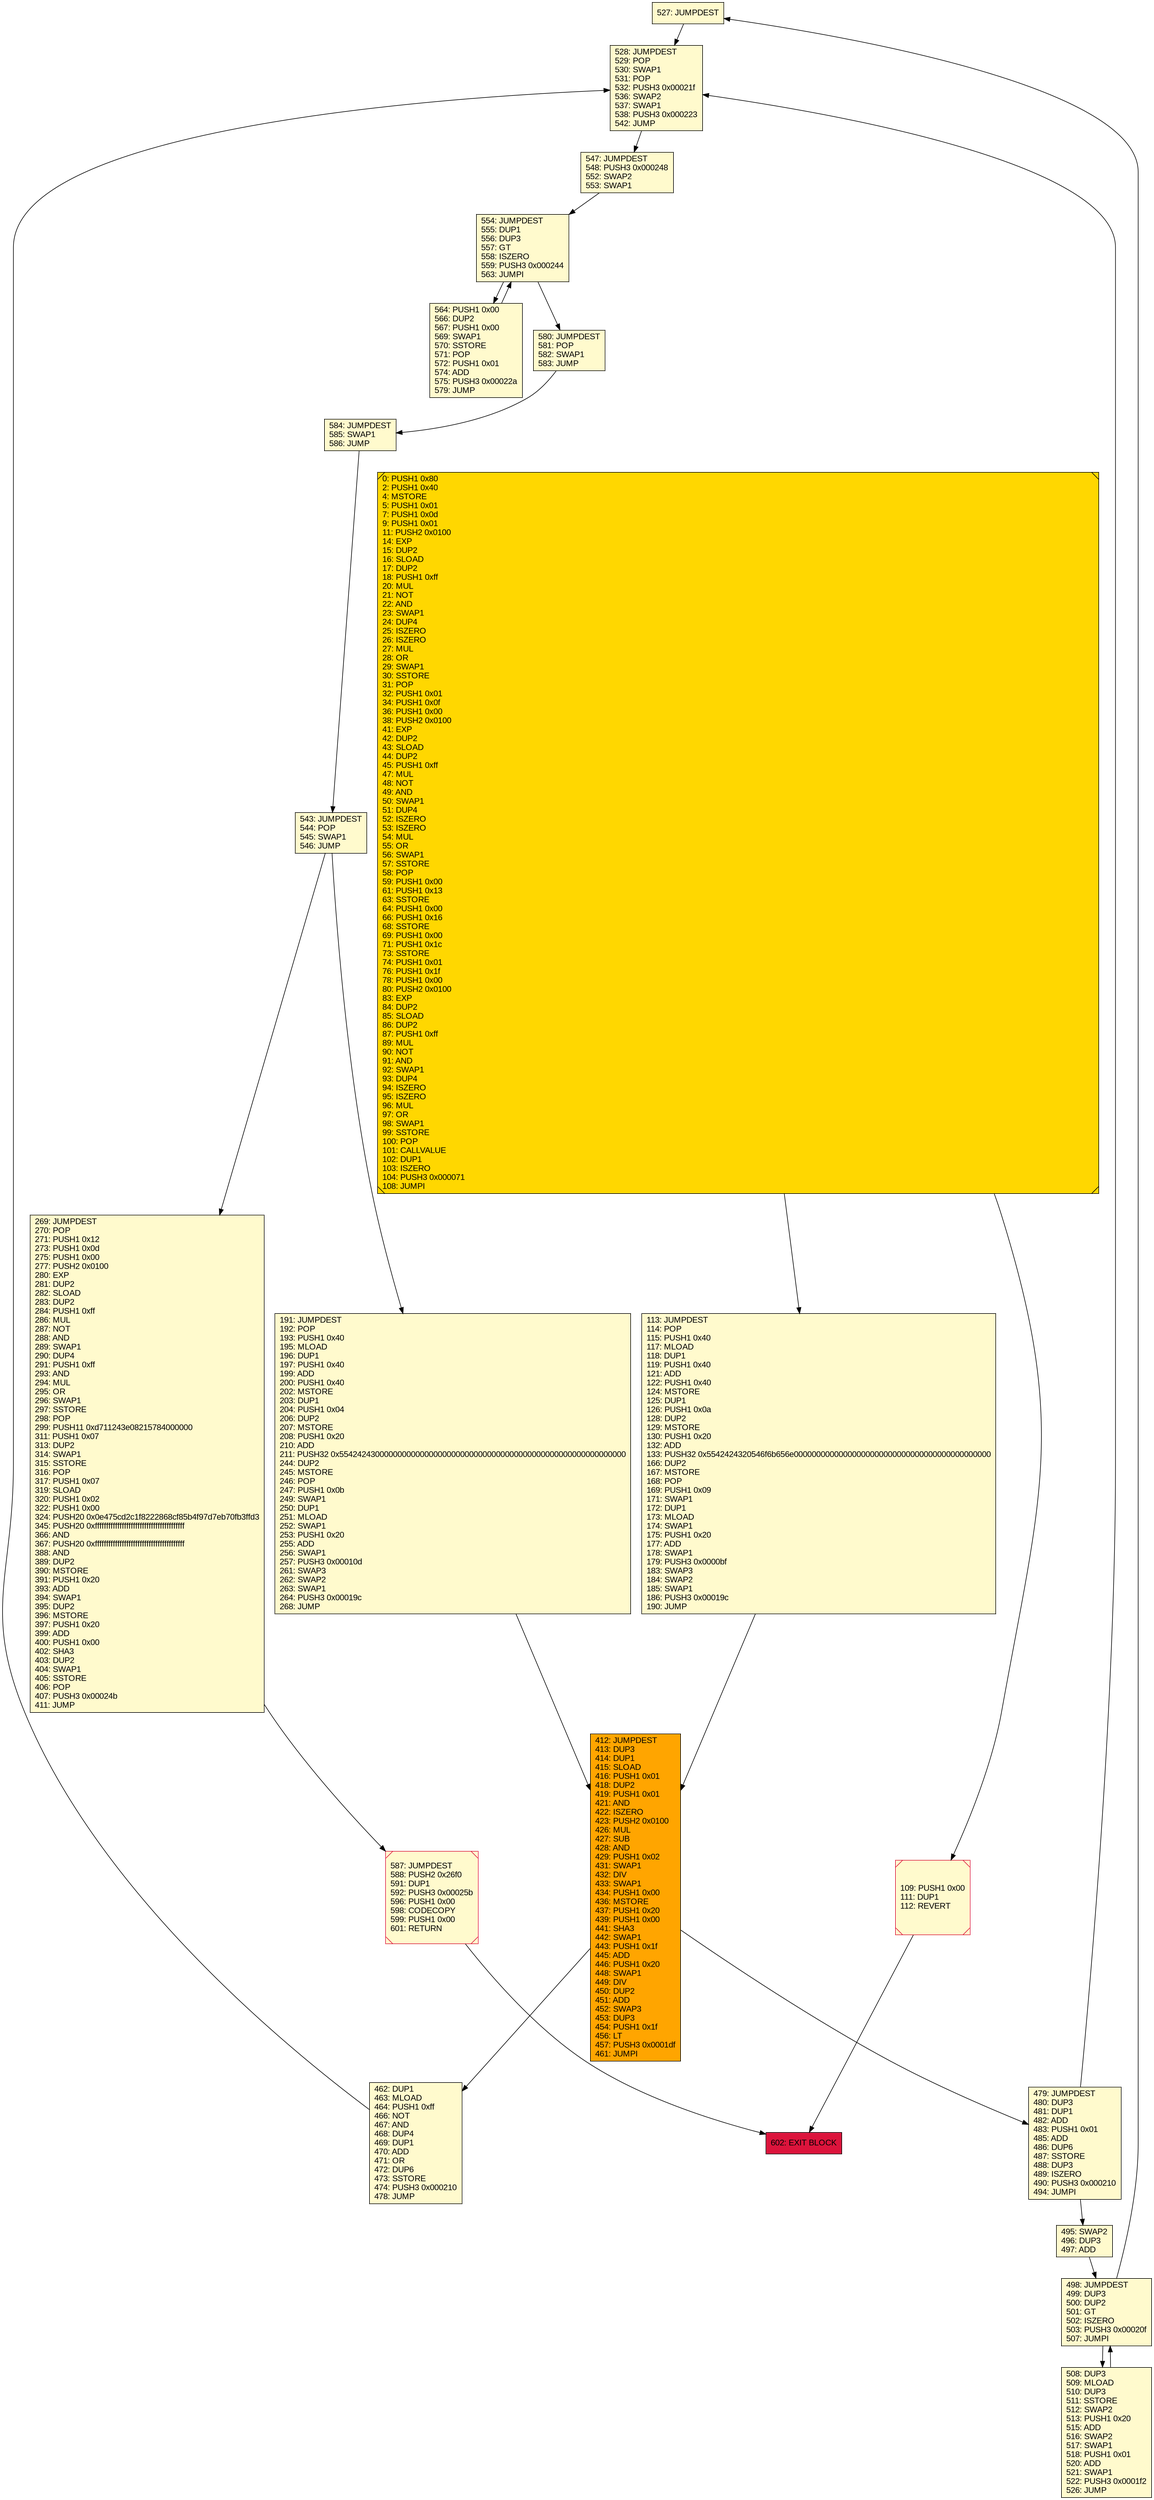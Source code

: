 digraph G {
bgcolor=transparent rankdir=UD;
node [shape=box style=filled color=black fillcolor=white fontname=arial fontcolor=black];
527 [label="527: JUMPDEST\l" fillcolor=lemonchiffon ];
564 [label="564: PUSH1 0x00\l566: DUP2\l567: PUSH1 0x00\l569: SWAP1\l570: SSTORE\l571: POP\l572: PUSH1 0x01\l574: ADD\l575: PUSH3 0x00022a\l579: JUMP\l" fillcolor=lemonchiffon ];
191 [label="191: JUMPDEST\l192: POP\l193: PUSH1 0x40\l195: MLOAD\l196: DUP1\l197: PUSH1 0x40\l199: ADD\l200: PUSH1 0x40\l202: MSTORE\l203: DUP1\l204: PUSH1 0x04\l206: DUP2\l207: MSTORE\l208: PUSH1 0x20\l210: ADD\l211: PUSH32 0x5542424300000000000000000000000000000000000000000000000000000000\l244: DUP2\l245: MSTORE\l246: POP\l247: PUSH1 0x0b\l249: SWAP1\l250: DUP1\l251: MLOAD\l252: SWAP1\l253: PUSH1 0x20\l255: ADD\l256: SWAP1\l257: PUSH3 0x00010d\l261: SWAP3\l262: SWAP2\l263: SWAP1\l264: PUSH3 0x00019c\l268: JUMP\l" fillcolor=lemonchiffon ];
113 [label="113: JUMPDEST\l114: POP\l115: PUSH1 0x40\l117: MLOAD\l118: DUP1\l119: PUSH1 0x40\l121: ADD\l122: PUSH1 0x40\l124: MSTORE\l125: DUP1\l126: PUSH1 0x0a\l128: DUP2\l129: MSTORE\l130: PUSH1 0x20\l132: ADD\l133: PUSH32 0x5542424320546f6b656e00000000000000000000000000000000000000000000\l166: DUP2\l167: MSTORE\l168: POP\l169: PUSH1 0x09\l171: SWAP1\l172: DUP1\l173: MLOAD\l174: SWAP1\l175: PUSH1 0x20\l177: ADD\l178: SWAP1\l179: PUSH3 0x0000bf\l183: SWAP3\l184: SWAP2\l185: SWAP1\l186: PUSH3 0x00019c\l190: JUMP\l" fillcolor=lemonchiffon ];
412 [label="412: JUMPDEST\l413: DUP3\l414: DUP1\l415: SLOAD\l416: PUSH1 0x01\l418: DUP2\l419: PUSH1 0x01\l421: AND\l422: ISZERO\l423: PUSH2 0x0100\l426: MUL\l427: SUB\l428: AND\l429: PUSH1 0x02\l431: SWAP1\l432: DIV\l433: SWAP1\l434: PUSH1 0x00\l436: MSTORE\l437: PUSH1 0x20\l439: PUSH1 0x00\l441: SHA3\l442: SWAP1\l443: PUSH1 0x1f\l445: ADD\l446: PUSH1 0x20\l448: SWAP1\l449: DIV\l450: DUP2\l451: ADD\l452: SWAP3\l453: DUP3\l454: PUSH1 0x1f\l456: LT\l457: PUSH3 0x0001df\l461: JUMPI\l" fillcolor=orange ];
528 [label="528: JUMPDEST\l529: POP\l530: SWAP1\l531: POP\l532: PUSH3 0x00021f\l536: SWAP2\l537: SWAP1\l538: PUSH3 0x000223\l542: JUMP\l" fillcolor=lemonchiffon ];
554 [label="554: JUMPDEST\l555: DUP1\l556: DUP3\l557: GT\l558: ISZERO\l559: PUSH3 0x000244\l563: JUMPI\l" fillcolor=lemonchiffon ];
109 [label="109: PUSH1 0x00\l111: DUP1\l112: REVERT\l" fillcolor=lemonchiffon shape=Msquare color=crimson ];
587 [label="587: JUMPDEST\l588: PUSH2 0x26f0\l591: DUP1\l592: PUSH3 0x00025b\l596: PUSH1 0x00\l598: CODECOPY\l599: PUSH1 0x00\l601: RETURN\l" fillcolor=lemonchiffon shape=Msquare color=crimson ];
495 [label="495: SWAP2\l496: DUP3\l497: ADD\l" fillcolor=lemonchiffon ];
269 [label="269: JUMPDEST\l270: POP\l271: PUSH1 0x12\l273: PUSH1 0x0d\l275: PUSH1 0x00\l277: PUSH2 0x0100\l280: EXP\l281: DUP2\l282: SLOAD\l283: DUP2\l284: PUSH1 0xff\l286: MUL\l287: NOT\l288: AND\l289: SWAP1\l290: DUP4\l291: PUSH1 0xff\l293: AND\l294: MUL\l295: OR\l296: SWAP1\l297: SSTORE\l298: POP\l299: PUSH11 0xd711243e08215784000000\l311: PUSH1 0x07\l313: DUP2\l314: SWAP1\l315: SSTORE\l316: POP\l317: PUSH1 0x07\l319: SLOAD\l320: PUSH1 0x02\l322: PUSH1 0x00\l324: PUSH20 0x0e475cd2c1f8222868cf85b4f97d7eb70fb3ffd3\l345: PUSH20 0xffffffffffffffffffffffffffffffffffffffff\l366: AND\l367: PUSH20 0xffffffffffffffffffffffffffffffffffffffff\l388: AND\l389: DUP2\l390: MSTORE\l391: PUSH1 0x20\l393: ADD\l394: SWAP1\l395: DUP2\l396: MSTORE\l397: PUSH1 0x20\l399: ADD\l400: PUSH1 0x00\l402: SHA3\l403: DUP2\l404: SWAP1\l405: SSTORE\l406: POP\l407: PUSH3 0x00024b\l411: JUMP\l" fillcolor=lemonchiffon ];
543 [label="543: JUMPDEST\l544: POP\l545: SWAP1\l546: JUMP\l" fillcolor=lemonchiffon ];
462 [label="462: DUP1\l463: MLOAD\l464: PUSH1 0xff\l466: NOT\l467: AND\l468: DUP4\l469: DUP1\l470: ADD\l471: OR\l472: DUP6\l473: SSTORE\l474: PUSH3 0x000210\l478: JUMP\l" fillcolor=lemonchiffon ];
547 [label="547: JUMPDEST\l548: PUSH3 0x000248\l552: SWAP2\l553: SWAP1\l" fillcolor=lemonchiffon ];
498 [label="498: JUMPDEST\l499: DUP3\l500: DUP2\l501: GT\l502: ISZERO\l503: PUSH3 0x00020f\l507: JUMPI\l" fillcolor=lemonchiffon ];
479 [label="479: JUMPDEST\l480: DUP3\l481: DUP1\l482: ADD\l483: PUSH1 0x01\l485: ADD\l486: DUP6\l487: SSTORE\l488: DUP3\l489: ISZERO\l490: PUSH3 0x000210\l494: JUMPI\l" fillcolor=lemonchiffon ];
580 [label="580: JUMPDEST\l581: POP\l582: SWAP1\l583: JUMP\l" fillcolor=lemonchiffon ];
508 [label="508: DUP3\l509: MLOAD\l510: DUP3\l511: SSTORE\l512: SWAP2\l513: PUSH1 0x20\l515: ADD\l516: SWAP2\l517: SWAP1\l518: PUSH1 0x01\l520: ADD\l521: SWAP1\l522: PUSH3 0x0001f2\l526: JUMP\l" fillcolor=lemonchiffon ];
602 [label="602: EXIT BLOCK\l" fillcolor=crimson ];
584 [label="584: JUMPDEST\l585: SWAP1\l586: JUMP\l" fillcolor=lemonchiffon ];
0 [label="0: PUSH1 0x80\l2: PUSH1 0x40\l4: MSTORE\l5: PUSH1 0x01\l7: PUSH1 0x0d\l9: PUSH1 0x01\l11: PUSH2 0x0100\l14: EXP\l15: DUP2\l16: SLOAD\l17: DUP2\l18: PUSH1 0xff\l20: MUL\l21: NOT\l22: AND\l23: SWAP1\l24: DUP4\l25: ISZERO\l26: ISZERO\l27: MUL\l28: OR\l29: SWAP1\l30: SSTORE\l31: POP\l32: PUSH1 0x01\l34: PUSH1 0x0f\l36: PUSH1 0x00\l38: PUSH2 0x0100\l41: EXP\l42: DUP2\l43: SLOAD\l44: DUP2\l45: PUSH1 0xff\l47: MUL\l48: NOT\l49: AND\l50: SWAP1\l51: DUP4\l52: ISZERO\l53: ISZERO\l54: MUL\l55: OR\l56: SWAP1\l57: SSTORE\l58: POP\l59: PUSH1 0x00\l61: PUSH1 0x13\l63: SSTORE\l64: PUSH1 0x00\l66: PUSH1 0x16\l68: SSTORE\l69: PUSH1 0x00\l71: PUSH1 0x1c\l73: SSTORE\l74: PUSH1 0x01\l76: PUSH1 0x1f\l78: PUSH1 0x00\l80: PUSH2 0x0100\l83: EXP\l84: DUP2\l85: SLOAD\l86: DUP2\l87: PUSH1 0xff\l89: MUL\l90: NOT\l91: AND\l92: SWAP1\l93: DUP4\l94: ISZERO\l95: ISZERO\l96: MUL\l97: OR\l98: SWAP1\l99: SSTORE\l100: POP\l101: CALLVALUE\l102: DUP1\l103: ISZERO\l104: PUSH3 0x000071\l108: JUMPI\l" fillcolor=lemonchiffon shape=Msquare fillcolor=gold ];
113 -> 412;
498 -> 508;
508 -> 498;
543 -> 191;
554 -> 564;
564 -> 554;
191 -> 412;
0 -> 109;
0 -> 113;
109 -> 602;
587 -> 602;
412 -> 462;
528 -> 547;
547 -> 554;
412 -> 479;
495 -> 498;
269 -> 587;
543 -> 269;
580 -> 584;
527 -> 528;
498 -> 527;
584 -> 543;
479 -> 495;
462 -> 528;
479 -> 528;
554 -> 580;
}